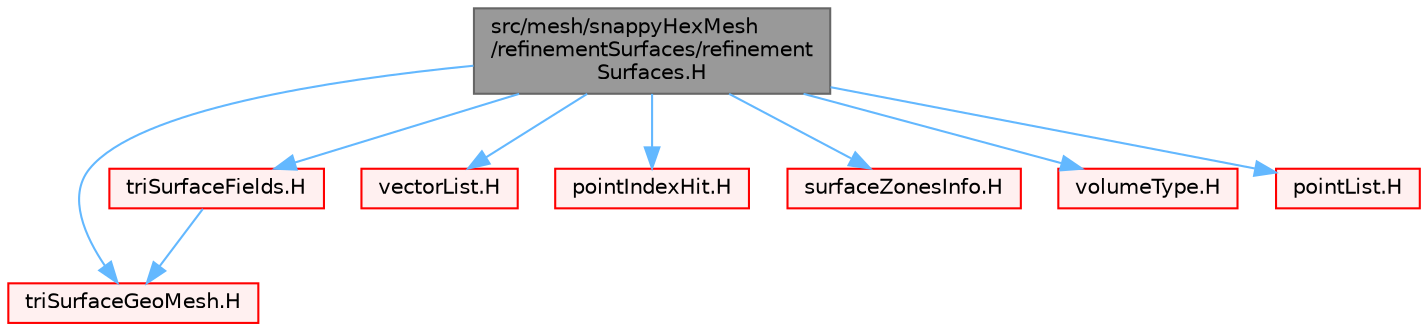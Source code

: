 digraph "src/mesh/snappyHexMesh/refinementSurfaces/refinementSurfaces.H"
{
 // LATEX_PDF_SIZE
  bgcolor="transparent";
  edge [fontname=Helvetica,fontsize=10,labelfontname=Helvetica,labelfontsize=10];
  node [fontname=Helvetica,fontsize=10,shape=box,height=0.2,width=0.4];
  Node1 [id="Node000001",label="src/mesh/snappyHexMesh\l/refinementSurfaces/refinement\lSurfaces.H",height=0.2,width=0.4,color="gray40", fillcolor="grey60", style="filled", fontcolor="black",tooltip=" "];
  Node1 -> Node2 [id="edge1_Node000001_Node000002",color="steelblue1",style="solid",tooltip=" "];
  Node2 [id="Node000002",label="triSurfaceGeoMesh.H",height=0.2,width=0.4,color="red", fillcolor="#FFF0F0", style="filled",URL="$triSurfaceGeoMesh_8H.html",tooltip=" "];
  Node1 -> Node270 [id="edge2_Node000001_Node000270",color="steelblue1",style="solid",tooltip=" "];
  Node270 [id="Node000270",label="triSurfaceFields.H",height=0.2,width=0.4,color="red", fillcolor="#FFF0F0", style="filled",URL="$triSurfaceFields_8H.html",tooltip="Fields for triSurface."];
  Node270 -> Node2 [id="edge3_Node000270_Node000002",color="steelblue1",style="solid",tooltip=" "];
  Node1 -> Node299 [id="edge4_Node000001_Node000299",color="steelblue1",style="solid",tooltip=" "];
  Node299 [id="Node000299",label="vectorList.H",height=0.2,width=0.4,color="red", fillcolor="#FFF0F0", style="filled",URL="$vectorList_8H.html",tooltip=" "];
  Node1 -> Node300 [id="edge5_Node000001_Node000300",color="steelblue1",style="solid",tooltip=" "];
  Node300 [id="Node000300",label="pointIndexHit.H",height=0.2,width=0.4,color="red", fillcolor="#FFF0F0", style="filled",URL="$pointIndexHit_8H.html",tooltip=" "];
  Node1 -> Node301 [id="edge6_Node000001_Node000301",color="steelblue1",style="solid",tooltip=" "];
  Node301 [id="Node000301",label="surfaceZonesInfo.H",height=0.2,width=0.4,color="red", fillcolor="#FFF0F0", style="filled",URL="$surfaceZonesInfo_8H.html",tooltip=" "];
  Node1 -> Node302 [id="edge7_Node000001_Node000302",color="steelblue1",style="solid",tooltip=" "];
  Node302 [id="Node000302",label="volumeType.H",height=0.2,width=0.4,color="red", fillcolor="#FFF0F0", style="filled",URL="$volumeType_8H.html",tooltip=" "];
  Node1 -> Node303 [id="edge8_Node000001_Node000303",color="steelblue1",style="solid",tooltip=" "];
  Node303 [id="Node000303",label="pointList.H",height=0.2,width=0.4,color="red", fillcolor="#FFF0F0", style="filled",URL="$pointList_8H.html",tooltip=" "];
}
